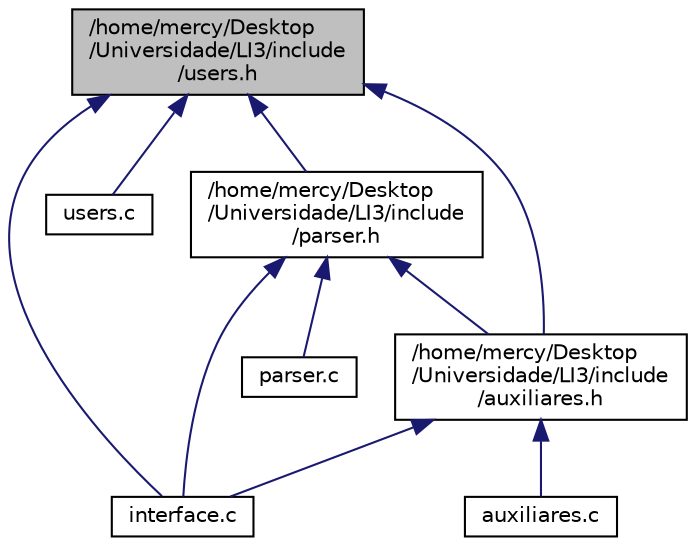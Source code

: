 digraph "/home/mercy/Desktop/Universidade/LI3/include/users.h"
{
  edge [fontname="Helvetica",fontsize="10",labelfontname="Helvetica",labelfontsize="10"];
  node [fontname="Helvetica",fontsize="10",shape=record];
  Node1 [label="/home/mercy/Desktop\l/Universidade/LI3/include\l/users.h",height=0.2,width=0.4,color="black", fillcolor="grey75", style="filled", fontcolor="black"];
  Node1 -> Node2 [dir="back",color="midnightblue",fontsize="10",style="solid",fontname="Helvetica"];
  Node2 [label="interface.c",height=0.2,width=0.4,color="black", fillcolor="white", style="filled",URL="$interface_8c.html"];
  Node1 -> Node3 [dir="back",color="midnightblue",fontsize="10",style="solid",fontname="Helvetica"];
  Node3 [label="users.c",height=0.2,width=0.4,color="black", fillcolor="white", style="filled",URL="$users_8c.html"];
  Node1 -> Node4 [dir="back",color="midnightblue",fontsize="10",style="solid",fontname="Helvetica"];
  Node4 [label="/home/mercy/Desktop\l/Universidade/LI3/include\l/parser.h",height=0.2,width=0.4,color="black", fillcolor="white", style="filled",URL="$parser_8h.html"];
  Node4 -> Node2 [dir="back",color="midnightblue",fontsize="10",style="solid",fontname="Helvetica"];
  Node4 -> Node5 [dir="back",color="midnightblue",fontsize="10",style="solid",fontname="Helvetica"];
  Node5 [label="parser.c",height=0.2,width=0.4,color="black", fillcolor="white", style="filled",URL="$parser_8c.html"];
  Node4 -> Node6 [dir="back",color="midnightblue",fontsize="10",style="solid",fontname="Helvetica"];
  Node6 [label="/home/mercy/Desktop\l/Universidade/LI3/include\l/auxiliares.h",height=0.2,width=0.4,color="black", fillcolor="white", style="filled",URL="$auxiliares_8h.html"];
  Node6 -> Node7 [dir="back",color="midnightblue",fontsize="10",style="solid",fontname="Helvetica"];
  Node7 [label="auxiliares.c",height=0.2,width=0.4,color="black", fillcolor="white", style="filled",URL="$auxiliares_8c.html"];
  Node6 -> Node2 [dir="back",color="midnightblue",fontsize="10",style="solid",fontname="Helvetica"];
  Node1 -> Node6 [dir="back",color="midnightblue",fontsize="10",style="solid",fontname="Helvetica"];
}
